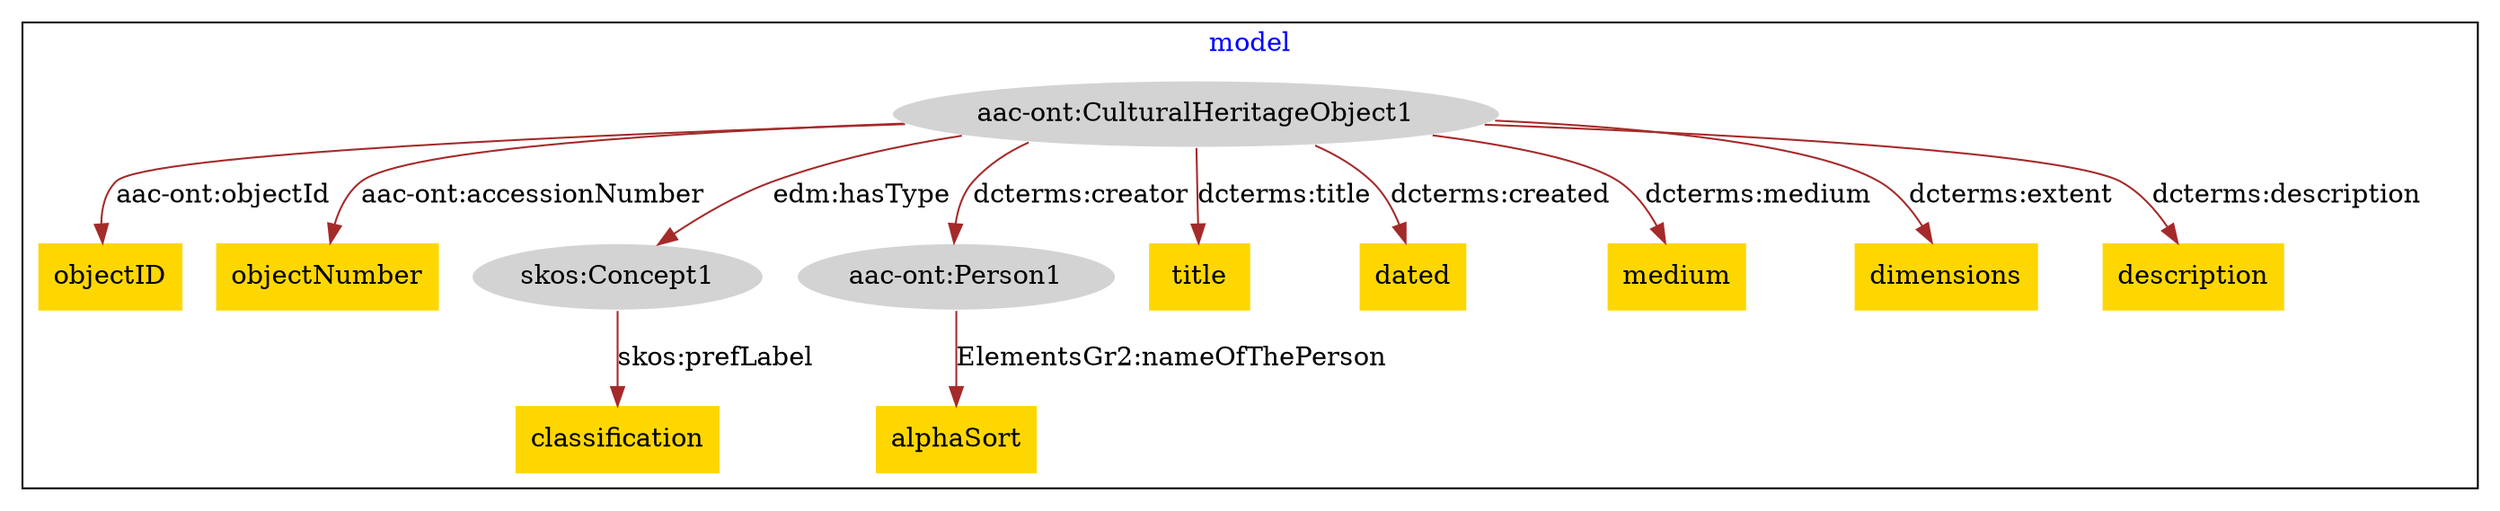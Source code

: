 digraph n0 {
fontcolor="blue"
remincross="true"
subgraph cluster {
label="model"
"aac-ont:CulturalHeritageObject1"[style="filled",color="white",fillcolor="lightgray",label="aac-ont:CulturalHeritageObject1"];
"objectID"[shape="plaintext",style="filled",fillcolor="gold",label="objectID"];
"objectNumber"[shape="plaintext",style="filled",fillcolor="gold",label="objectNumber"];
"skos:Concept1"[style="filled",color="white",fillcolor="lightgray",label="skos:Concept1"];
"classification"[shape="plaintext",style="filled",fillcolor="gold",label="classification"];
"aac-ont:Person1"[style="filled",color="white",fillcolor="lightgray",label="aac-ont:Person1"];
"alphaSort"[shape="plaintext",style="filled",fillcolor="gold",label="alphaSort"];
"title"[shape="plaintext",style="filled",fillcolor="gold",label="title"];
"dated"[shape="plaintext",style="filled",fillcolor="gold",label="dated"];
"medium"[shape="plaintext",style="filled",fillcolor="gold",label="medium"];
"dimensions"[shape="plaintext",style="filled",fillcolor="gold",label="dimensions"];
"description"[shape="plaintext",style="filled",fillcolor="gold",label="description"];
}
"aac-ont:CulturalHeritageObject1" -> "objectID"[color="brown",fontcolor="black",label="aac-ont:objectId"];
"aac-ont:CulturalHeritageObject1" -> "objectNumber"[color="brown",fontcolor="black",label="aac-ont:accessionNumber"];
"skos:Concept1" -> "classification"[color="brown",fontcolor="black",label="skos:prefLabel"];
"aac-ont:Person1" -> "alphaSort"[color="brown",fontcolor="black",label="ElementsGr2:nameOfThePerson"];
"aac-ont:CulturalHeritageObject1" -> "title"[color="brown",fontcolor="black",label="dcterms:title"];
"aac-ont:CulturalHeritageObject1" -> "dated"[color="brown",fontcolor="black",label="dcterms:created"];
"aac-ont:CulturalHeritageObject1" -> "medium"[color="brown",fontcolor="black",label="dcterms:medium"];
"aac-ont:CulturalHeritageObject1" -> "dimensions"[color="brown",fontcolor="black",label="dcterms:extent"];
"aac-ont:CulturalHeritageObject1" -> "description"[color="brown",fontcolor="black",label="dcterms:description"];
"aac-ont:CulturalHeritageObject1" -> "aac-ont:Person1"[color="brown",fontcolor="black",label="dcterms:creator"];
"aac-ont:CulturalHeritageObject1" -> "skos:Concept1"[color="brown",fontcolor="black",label="edm:hasType"];
}

